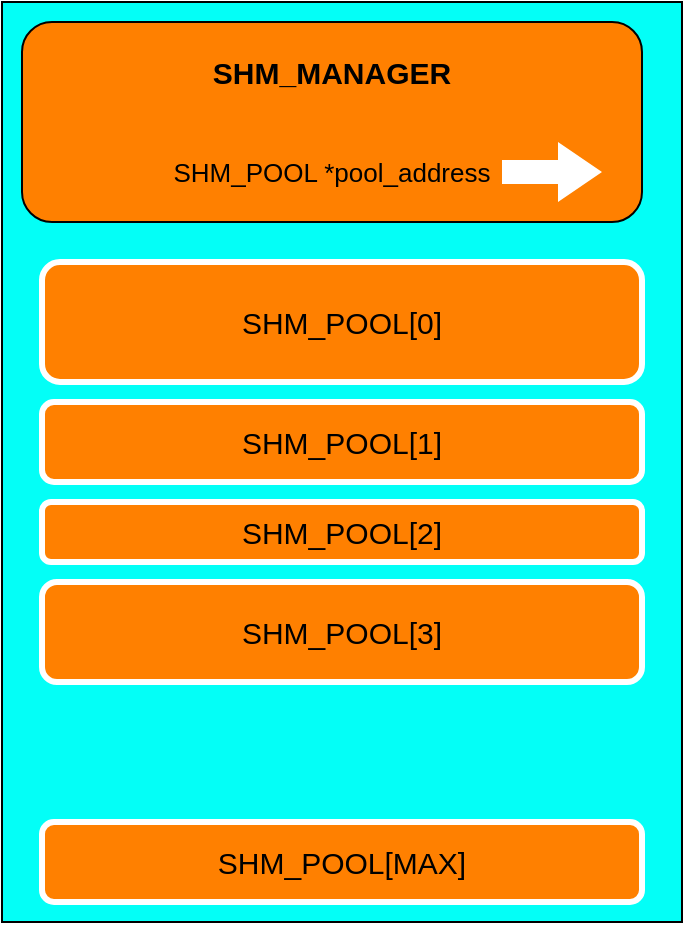 <mxfile version="13.5.9" type="github">
  <diagram id="jJHw5jyAht79z7s5MV_T" name="Page-1">
    <mxGraphModel dx="1422" dy="769" grid="1" gridSize="10" guides="1" tooltips="1" connect="1" arrows="1" fold="1" page="1" pageScale="1" pageWidth="827" pageHeight="1169" math="0" shadow="0">
      <root>
        <mxCell id="0" />
        <mxCell id="1" parent="0" />
        <mxCell id="K8nx_5MiqsYPIXwrr-ue-5" value="" style="rounded=0;whiteSpace=wrap;html=1;shadow=0;glass=0;fillColor=#03FFF7;gradientColor=none;" vertex="1" parent="1">
          <mxGeometry x="90" y="130" width="340" height="460" as="geometry" />
        </mxCell>
        <mxCell id="K8nx_5MiqsYPIXwrr-ue-4" value="" style="rounded=1;whiteSpace=wrap;html=1;fillColor=#FF8000;" vertex="1" parent="1">
          <mxGeometry x="100" y="140" width="310" height="100" as="geometry" />
        </mxCell>
        <mxCell id="K8nx_5MiqsYPIXwrr-ue-6" value="SHM_MANAGER" style="rounded=0;whiteSpace=wrap;html=1;shadow=0;glass=0;fillColor=#FF8000;gradientColor=none;fontSize=15;strokeColor=none;fontStyle=1" vertex="1" parent="1">
          <mxGeometry x="155" y="150" width="200" height="30" as="geometry" />
        </mxCell>
        <mxCell id="K8nx_5MiqsYPIXwrr-ue-7" value="SHM_POOL *pool_address" style="rounded=0;whiteSpace=wrap;html=1;shadow=0;glass=0;fillColor=#FF8000;gradientColor=none;fontSize=13;strokeColor=none;" vertex="1" parent="1">
          <mxGeometry x="165" y="200" width="180" height="30" as="geometry" />
        </mxCell>
        <mxCell id="K8nx_5MiqsYPIXwrr-ue-8" value="SHM_POOL[0]" style="rounded=1;whiteSpace=wrap;html=1;shadow=0;glass=0;fillColor=#FF8000;gradientColor=none;fontSize=15;strokeColor=#FFFFFF;strokeWidth=3;" vertex="1" parent="1">
          <mxGeometry x="110" y="260" width="300" height="60" as="geometry" />
        </mxCell>
        <mxCell id="K8nx_5MiqsYPIXwrr-ue-9" value="SHM_POOL[1]" style="rounded=1;whiteSpace=wrap;html=1;shadow=0;glass=0;fillColor=#FF8000;gradientColor=none;fontSize=15;strokeColor=#FFFFFF;strokeWidth=3;" vertex="1" parent="1">
          <mxGeometry x="110" y="330" width="300" height="40" as="geometry" />
        </mxCell>
        <mxCell id="K8nx_5MiqsYPIXwrr-ue-10" value="SHM_POOL[2]" style="rounded=1;whiteSpace=wrap;html=1;shadow=0;glass=0;fillColor=#FF8000;gradientColor=none;fontSize=15;strokeColor=#FFFFFF;strokeWidth=3;" vertex="1" parent="1">
          <mxGeometry x="110" y="380" width="300" height="30" as="geometry" />
        </mxCell>
        <mxCell id="K8nx_5MiqsYPIXwrr-ue-11" value="SHM_POOL[3]" style="rounded=1;whiteSpace=wrap;html=1;shadow=0;glass=0;fillColor=#FF8000;gradientColor=none;fontSize=15;strokeColor=#FFFFFF;strokeWidth=3;" vertex="1" parent="1">
          <mxGeometry x="110" y="420" width="300" height="50" as="geometry" />
        </mxCell>
        <mxCell id="K8nx_5MiqsYPIXwrr-ue-13" value="SHM_POOL[MAX]" style="rounded=1;whiteSpace=wrap;html=1;shadow=0;glass=0;fillColor=#FF8000;gradientColor=none;fontSize=15;strokeColor=#FFFFFF;strokeWidth=3;" vertex="1" parent="1">
          <mxGeometry x="110" y="540" width="300" height="40" as="geometry" />
        </mxCell>
        <mxCell id="K8nx_5MiqsYPIXwrr-ue-14" value="" style="html=1;shadow=0;dashed=0;align=center;verticalAlign=middle;shape=mxgraph.arrows2.arrow;dy=0.6;dx=22;notch=0;rounded=1;glass=0;strokeWidth=3;gradientColor=none;fontSize=15;strokeColor=none;fillColor=#FFFFFF;" vertex="1" parent="1">
          <mxGeometry x="340" y="200" width="50" height="30" as="geometry" />
        </mxCell>
      </root>
    </mxGraphModel>
  </diagram>
</mxfile>
